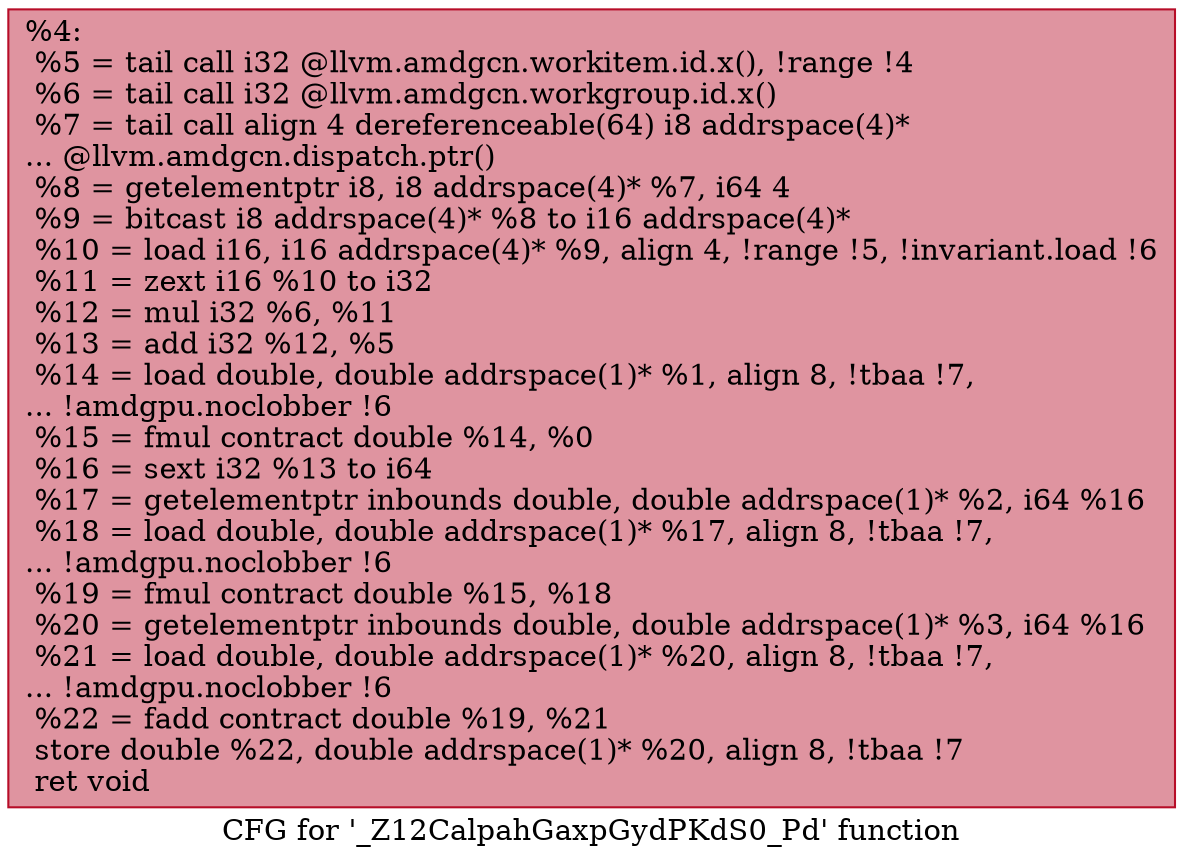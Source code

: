 digraph "CFG for '_Z12CalpahGaxpGydPKdS0_Pd' function" {
	label="CFG for '_Z12CalpahGaxpGydPKdS0_Pd' function";

	Node0x55050a0 [shape=record,color="#b70d28ff", style=filled, fillcolor="#b70d2870",label="{%4:\l  %5 = tail call i32 @llvm.amdgcn.workitem.id.x(), !range !4\l  %6 = tail call i32 @llvm.amdgcn.workgroup.id.x()\l  %7 = tail call align 4 dereferenceable(64) i8 addrspace(4)*\l... @llvm.amdgcn.dispatch.ptr()\l  %8 = getelementptr i8, i8 addrspace(4)* %7, i64 4\l  %9 = bitcast i8 addrspace(4)* %8 to i16 addrspace(4)*\l  %10 = load i16, i16 addrspace(4)* %9, align 4, !range !5, !invariant.load !6\l  %11 = zext i16 %10 to i32\l  %12 = mul i32 %6, %11\l  %13 = add i32 %12, %5\l  %14 = load double, double addrspace(1)* %1, align 8, !tbaa !7,\l... !amdgpu.noclobber !6\l  %15 = fmul contract double %14, %0\l  %16 = sext i32 %13 to i64\l  %17 = getelementptr inbounds double, double addrspace(1)* %2, i64 %16\l  %18 = load double, double addrspace(1)* %17, align 8, !tbaa !7,\l... !amdgpu.noclobber !6\l  %19 = fmul contract double %15, %18\l  %20 = getelementptr inbounds double, double addrspace(1)* %3, i64 %16\l  %21 = load double, double addrspace(1)* %20, align 8, !tbaa !7,\l... !amdgpu.noclobber !6\l  %22 = fadd contract double %19, %21\l  store double %22, double addrspace(1)* %20, align 8, !tbaa !7\l  ret void\l}"];
}
